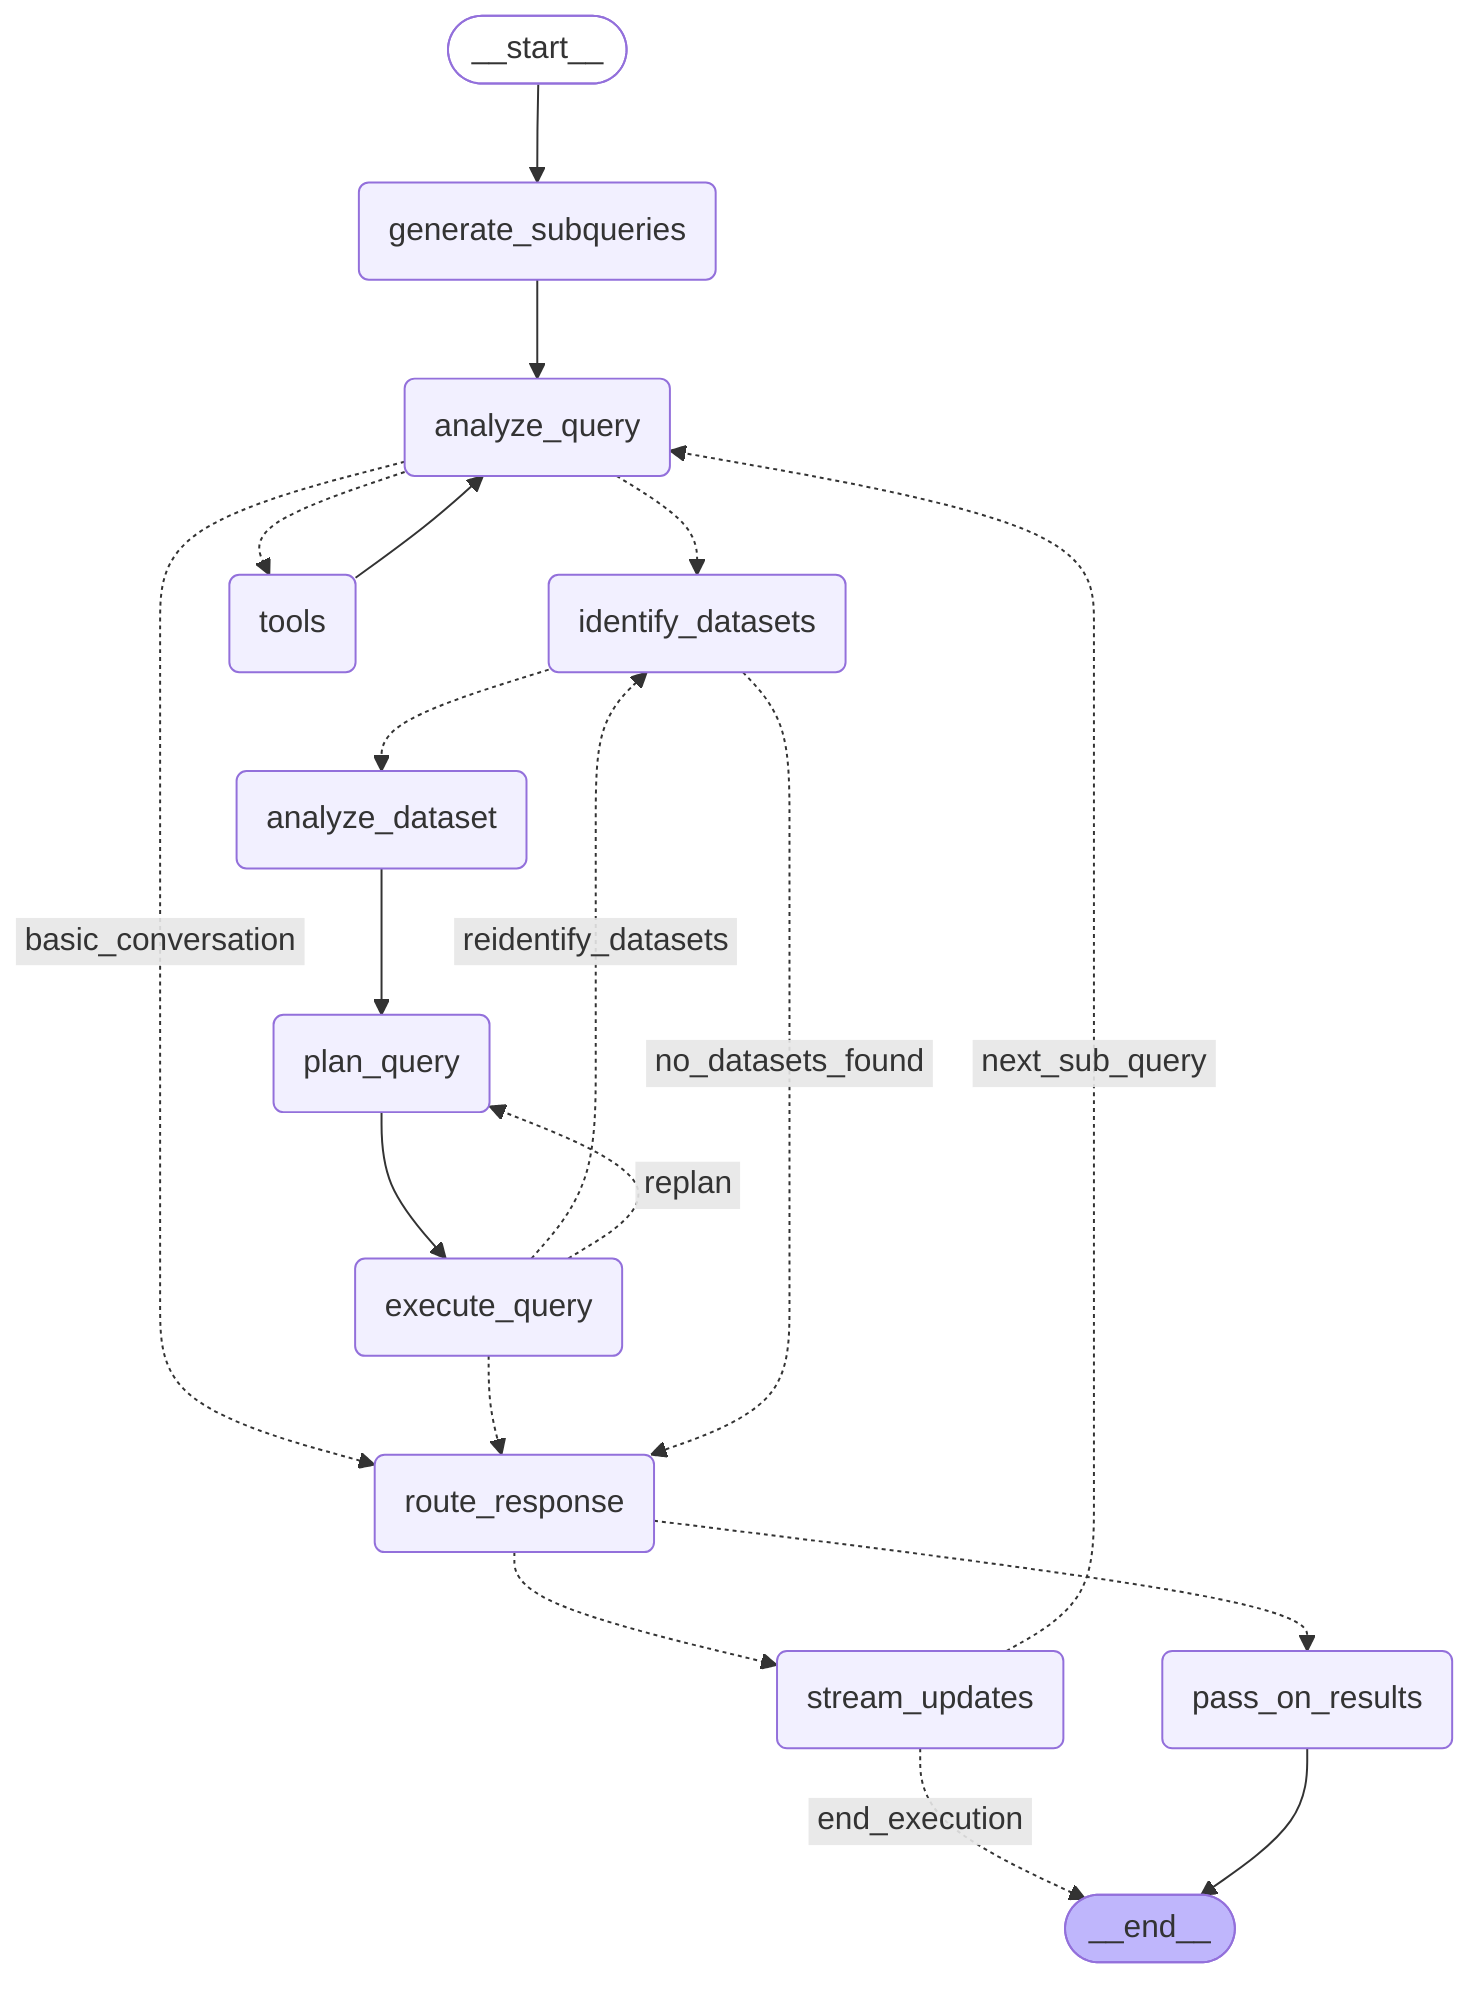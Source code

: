 ---
config:
  flowchart:
    curve: basis
---
graph TD;
	__start__([<p>__start__</p>]):::first
	generate_subqueries(generate_subqueries)
	identify_datasets(identify_datasets)
	analyze_query(analyze_query)
	plan_query(plan_query)
	execute_query(execute_query)
	analyze_dataset(analyze_dataset)
	stream_updates(stream_updates)
	tools(tools)
	route_response(route_response)
	pass_on_results(pass_on_results)
	__end__([<p>__end__</p>]):::last
	__start__ --> generate_subqueries;
	analyze_dataset --> plan_query;
	analyze_query -.-> identify_datasets;
	analyze_query -. &nbsp;basic_conversation&nbsp; .-> route_response;
	analyze_query -.-> tools;
	execute_query -. &nbsp;reidentify_datasets&nbsp; .-> identify_datasets;
	execute_query -. &nbsp;replan&nbsp; .-> plan_query;
	execute_query -.-> route_response;
	generate_subqueries --> analyze_query;
	identify_datasets -.-> analyze_dataset;
	identify_datasets -. &nbsp;no_datasets_found&nbsp; .-> route_response;
	plan_query --> execute_query;
	route_response -.-> pass_on_results;
	route_response -.-> stream_updates;
	stream_updates -. &nbsp;end_execution&nbsp; .-> __end__;
	stream_updates -. &nbsp;next_sub_query&nbsp; .-> analyze_query;
	tools --> analyze_query;
	pass_on_results --> __end__;
	classDef default fill:#f2f0ff,line-height:1.2
	classDef first fill-opacity:0
	classDef last fill:#bfb6fc